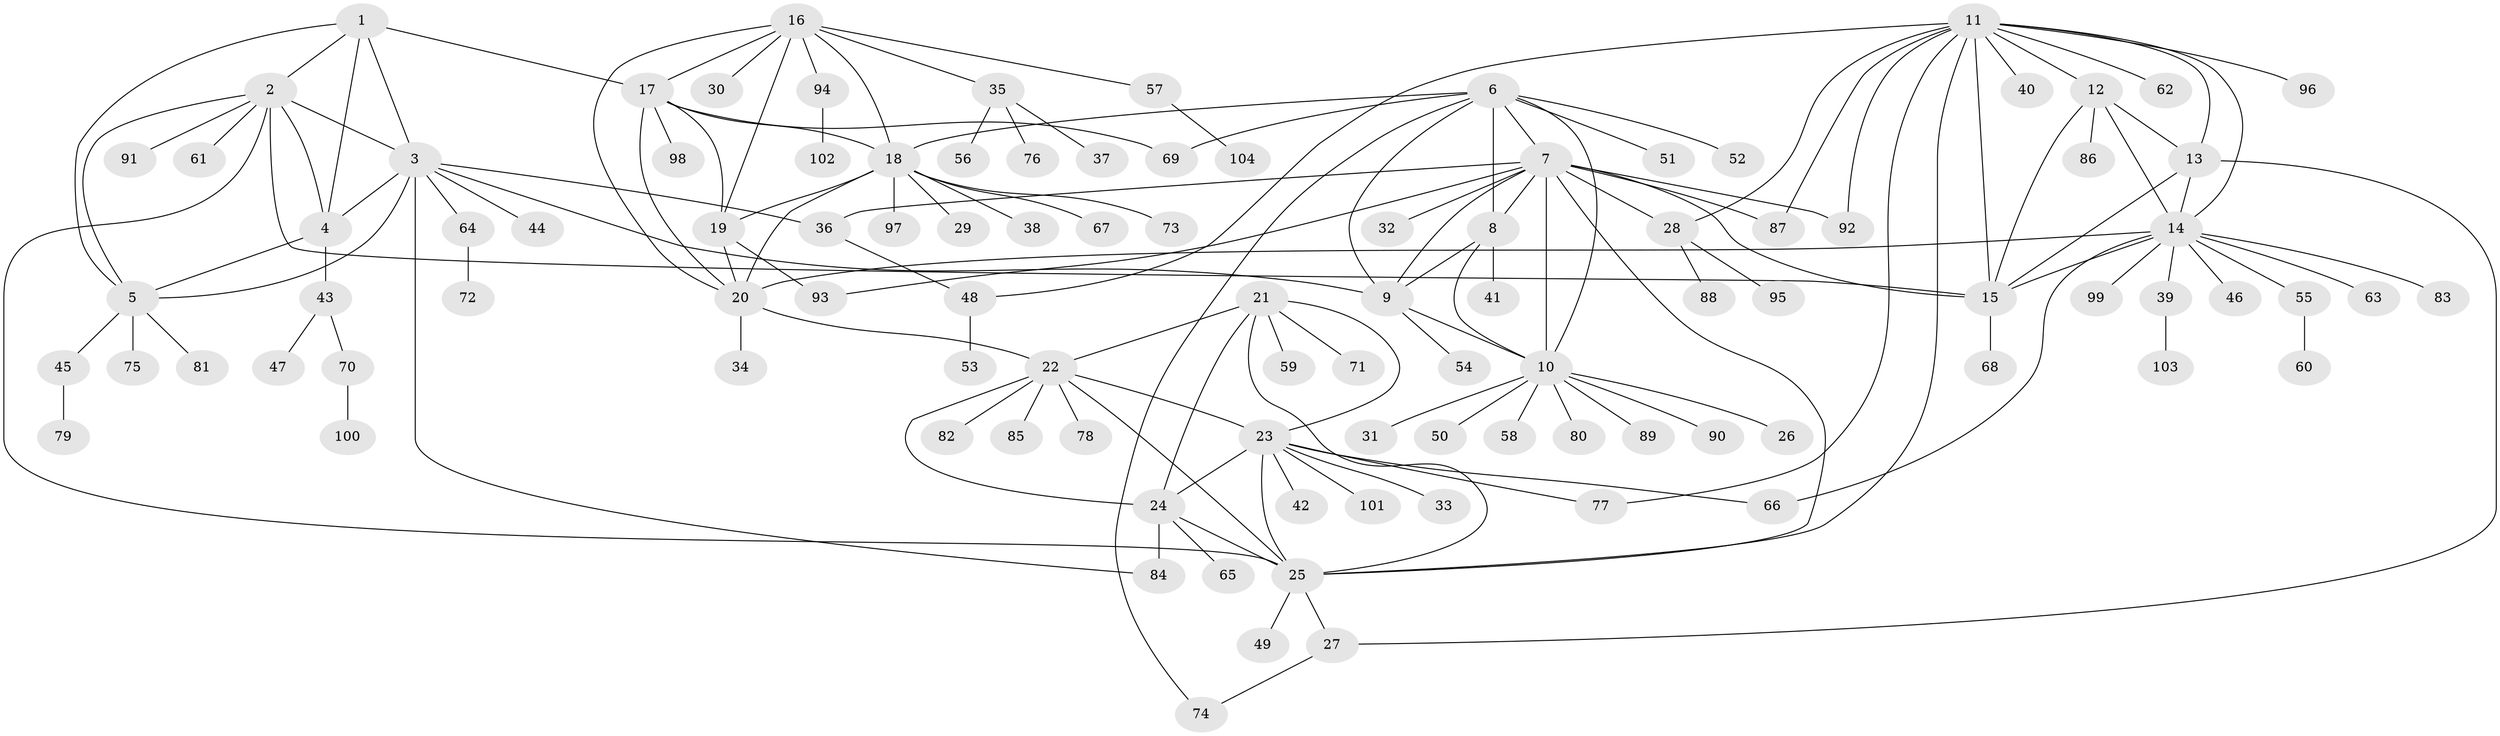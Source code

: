 // Generated by graph-tools (version 1.1) at 2025/15/03/09/25 04:15:54]
// undirected, 104 vertices, 151 edges
graph export_dot {
graph [start="1"]
  node [color=gray90,style=filled];
  1;
  2;
  3;
  4;
  5;
  6;
  7;
  8;
  9;
  10;
  11;
  12;
  13;
  14;
  15;
  16;
  17;
  18;
  19;
  20;
  21;
  22;
  23;
  24;
  25;
  26;
  27;
  28;
  29;
  30;
  31;
  32;
  33;
  34;
  35;
  36;
  37;
  38;
  39;
  40;
  41;
  42;
  43;
  44;
  45;
  46;
  47;
  48;
  49;
  50;
  51;
  52;
  53;
  54;
  55;
  56;
  57;
  58;
  59;
  60;
  61;
  62;
  63;
  64;
  65;
  66;
  67;
  68;
  69;
  70;
  71;
  72;
  73;
  74;
  75;
  76;
  77;
  78;
  79;
  80;
  81;
  82;
  83;
  84;
  85;
  86;
  87;
  88;
  89;
  90;
  91;
  92;
  93;
  94;
  95;
  96;
  97;
  98;
  99;
  100;
  101;
  102;
  103;
  104;
  1 -- 2;
  1 -- 3;
  1 -- 4;
  1 -- 5;
  1 -- 17;
  2 -- 3;
  2 -- 4;
  2 -- 5;
  2 -- 15;
  2 -- 25;
  2 -- 61;
  2 -- 91;
  3 -- 4;
  3 -- 5;
  3 -- 9;
  3 -- 36;
  3 -- 44;
  3 -- 64;
  3 -- 84;
  4 -- 5;
  4 -- 43;
  5 -- 45;
  5 -- 75;
  5 -- 81;
  6 -- 7;
  6 -- 8;
  6 -- 9;
  6 -- 10;
  6 -- 18;
  6 -- 51;
  6 -- 52;
  6 -- 69;
  6 -- 74;
  7 -- 8;
  7 -- 9;
  7 -- 10;
  7 -- 15;
  7 -- 25;
  7 -- 28;
  7 -- 32;
  7 -- 36;
  7 -- 87;
  7 -- 92;
  7 -- 93;
  8 -- 9;
  8 -- 10;
  8 -- 41;
  9 -- 10;
  9 -- 54;
  10 -- 26;
  10 -- 31;
  10 -- 50;
  10 -- 58;
  10 -- 80;
  10 -- 89;
  10 -- 90;
  11 -- 12;
  11 -- 13;
  11 -- 14;
  11 -- 15;
  11 -- 25;
  11 -- 28;
  11 -- 40;
  11 -- 48;
  11 -- 62;
  11 -- 77;
  11 -- 87;
  11 -- 92;
  11 -- 96;
  12 -- 13;
  12 -- 14;
  12 -- 15;
  12 -- 86;
  13 -- 14;
  13 -- 15;
  13 -- 27;
  14 -- 15;
  14 -- 20;
  14 -- 39;
  14 -- 46;
  14 -- 55;
  14 -- 63;
  14 -- 66;
  14 -- 83;
  14 -- 99;
  15 -- 68;
  16 -- 17;
  16 -- 18;
  16 -- 19;
  16 -- 20;
  16 -- 30;
  16 -- 35;
  16 -- 57;
  16 -- 94;
  17 -- 18;
  17 -- 19;
  17 -- 20;
  17 -- 69;
  17 -- 98;
  18 -- 19;
  18 -- 20;
  18 -- 29;
  18 -- 38;
  18 -- 67;
  18 -- 73;
  18 -- 97;
  19 -- 20;
  19 -- 93;
  20 -- 22;
  20 -- 34;
  21 -- 22;
  21 -- 23;
  21 -- 24;
  21 -- 25;
  21 -- 59;
  21 -- 71;
  22 -- 23;
  22 -- 24;
  22 -- 25;
  22 -- 78;
  22 -- 82;
  22 -- 85;
  23 -- 24;
  23 -- 25;
  23 -- 33;
  23 -- 42;
  23 -- 66;
  23 -- 77;
  23 -- 101;
  24 -- 25;
  24 -- 65;
  24 -- 84;
  25 -- 27;
  25 -- 49;
  27 -- 74;
  28 -- 88;
  28 -- 95;
  35 -- 37;
  35 -- 56;
  35 -- 76;
  36 -- 48;
  39 -- 103;
  43 -- 47;
  43 -- 70;
  45 -- 79;
  48 -- 53;
  55 -- 60;
  57 -- 104;
  64 -- 72;
  70 -- 100;
  94 -- 102;
}
